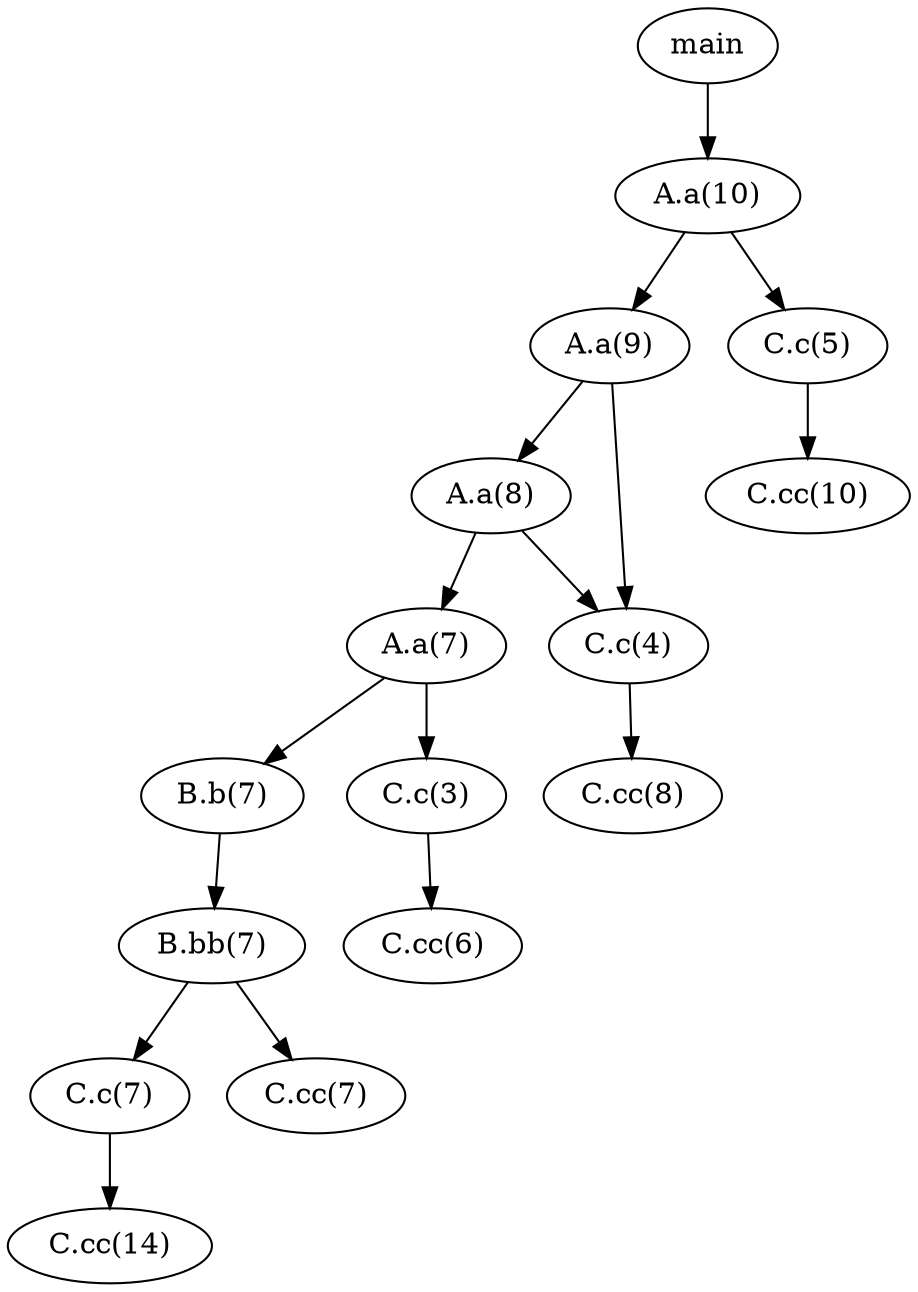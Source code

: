strict digraph cg {
	main -> "A.a(10)" -> "A.a(9)" -> "A.a(8)" -> "A.a(7)" -> "B.b(7)" -> "B.bb(7)" -> "C.c(7)" -> "C.cc(14)"
	main -> "A.a(10)" -> "A.a(9)" -> "A.a(8)" -> "A.a(7)" -> "B.b(7)" -> "B.bb(7)" -> "C.cc(7)"
	main -> "A.a(10)" -> "A.a(9)" -> "A.a(8)" -> "A.a(7)" -> "C.c(3)" -> "C.cc(6)"
	main -> "A.a(10)" -> "A.a(9)" -> "A.a(8)" -> "C.c(4)" -> "C.cc(8)"
	main -> "A.a(10)" -> "A.a(9)" -> "C.c(4)" -> "C.cc(8)"
	main -> "A.a(10)" -> "C.c(5)" -> "C.cc(10)"
}
